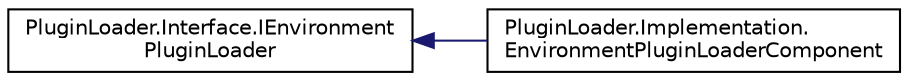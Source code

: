 digraph "Graphical Class Hierarchy"
{
  edge [fontname="Helvetica",fontsize="10",labelfontname="Helvetica",labelfontsize="10"];
  node [fontname="Helvetica",fontsize="10",shape=record];
  rankdir="LR";
  Node1 [label="PluginLoader.Interface.IEnvironment\lPluginLoader",height=0.2,width=0.4,color="black", fillcolor="white", style="filled",URL="$interface_plugin_loader_1_1_interface_1_1_i_environment_plugin_loader.html"];
  Node1 -> Node2 [dir="back",color="midnightblue",fontsize="10",style="solid",fontname="Helvetica"];
  Node2 [label="PluginLoader.Implementation.\lEnvironmentPluginLoaderComponent",height=0.2,width=0.4,color="black", fillcolor="white", style="filled",URL="$class_plugin_loader_1_1_implementation_1_1_environment_plugin_loader_component.html"];
}

